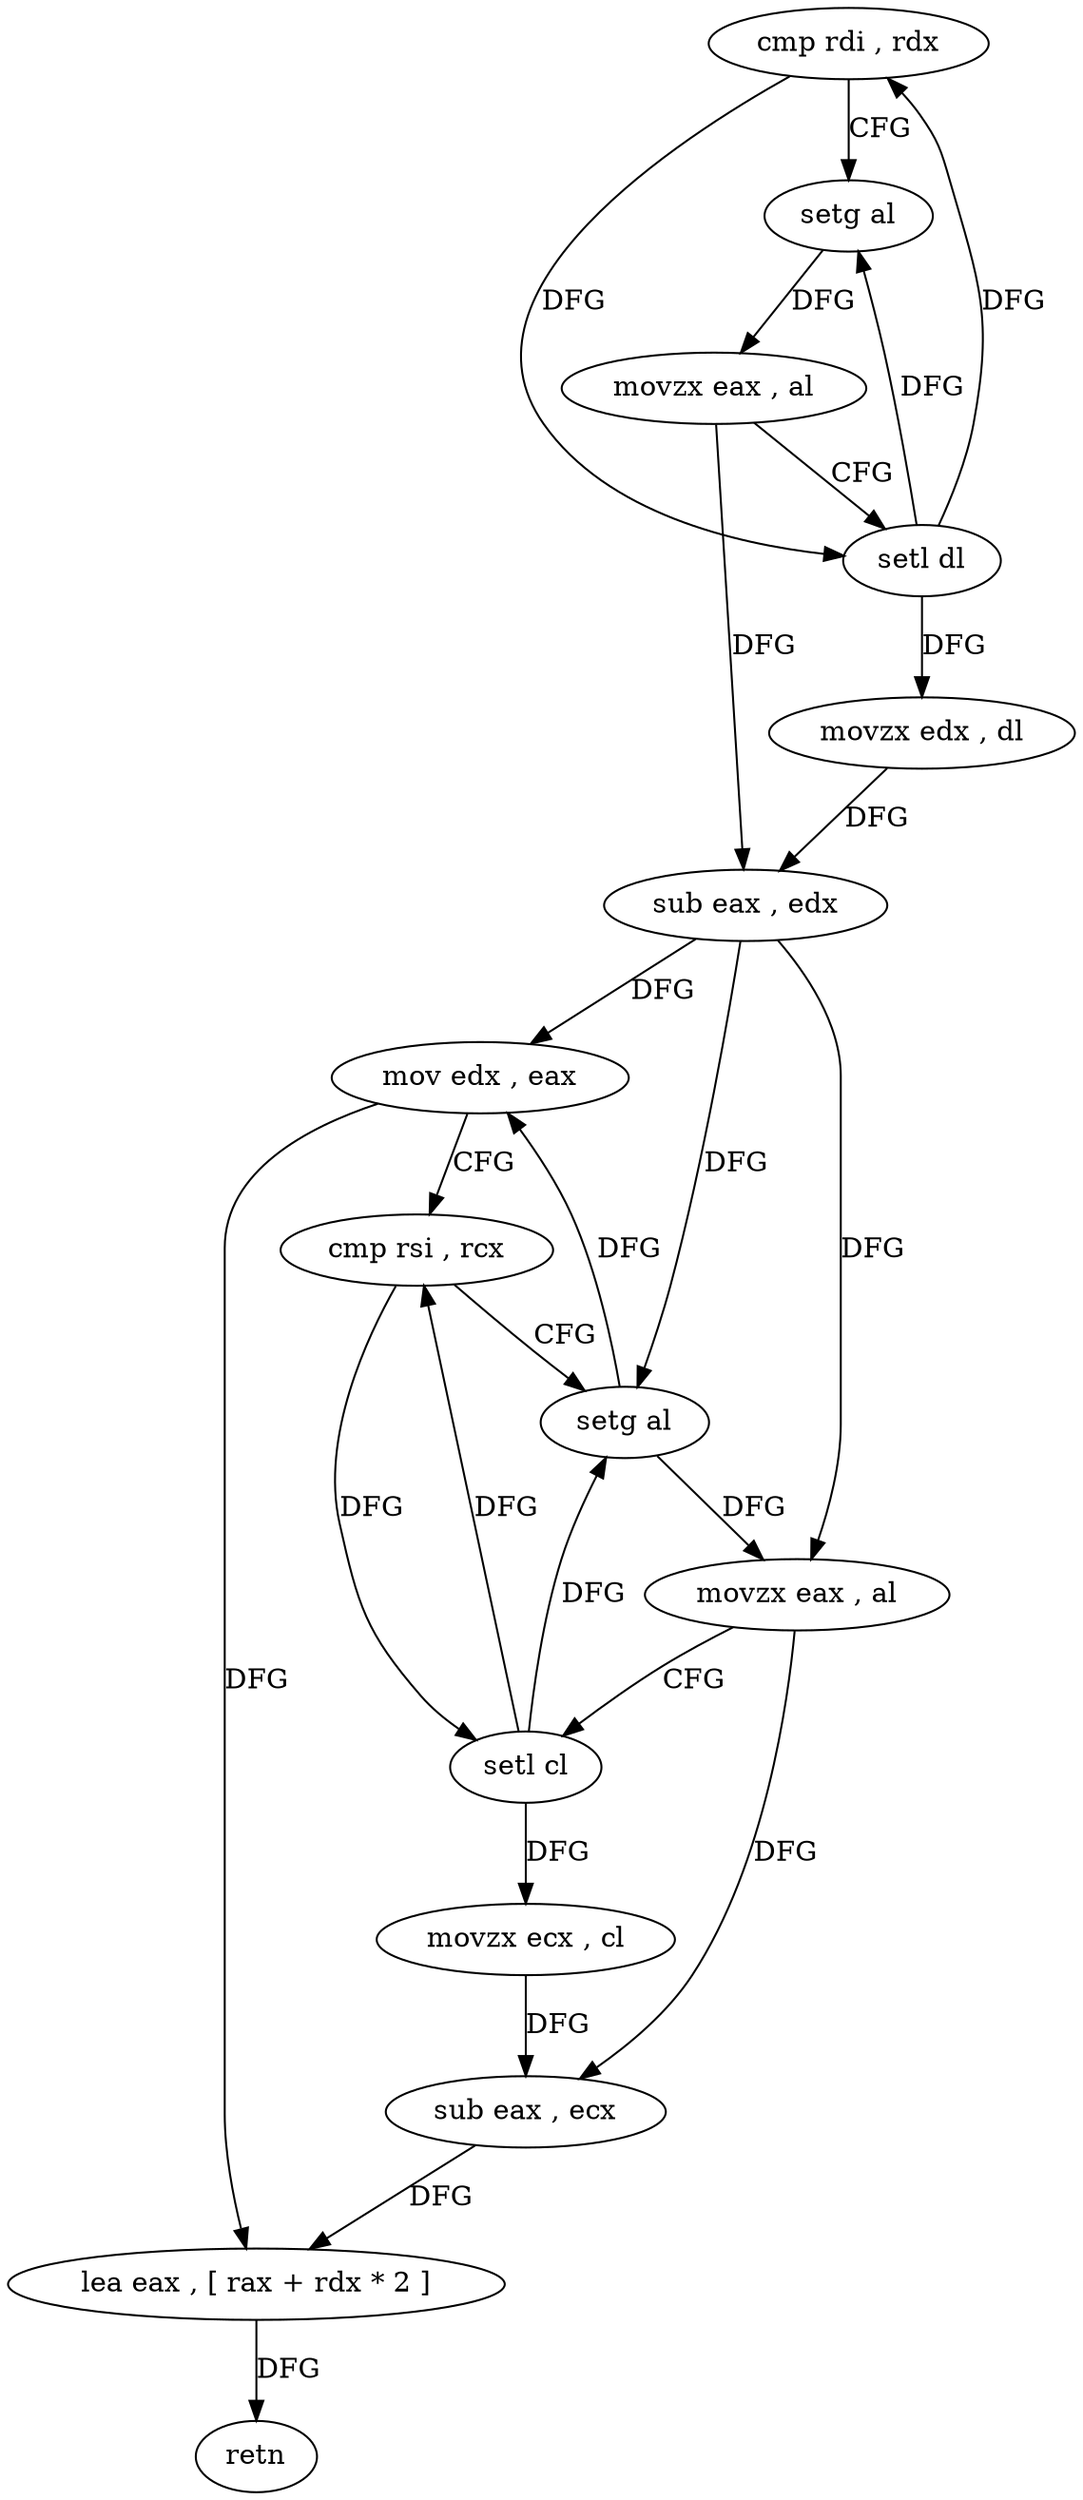 digraph "func" {
"277316" [label = "cmp rdi , rdx" ]
"277319" [label = "setg al" ]
"277322" [label = "movzx eax , al" ]
"277325" [label = "setl dl" ]
"277328" [label = "movzx edx , dl" ]
"277331" [label = "sub eax , edx" ]
"277333" [label = "mov edx , eax" ]
"277335" [label = "cmp rsi , rcx" ]
"277338" [label = "setg al" ]
"277341" [label = "movzx eax , al" ]
"277344" [label = "setl cl" ]
"277347" [label = "movzx ecx , cl" ]
"277350" [label = "sub eax , ecx" ]
"277352" [label = "lea eax , [ rax + rdx * 2 ]" ]
"277355" [label = "retn" ]
"277316" -> "277319" [ label = "CFG" ]
"277316" -> "277325" [ label = "DFG" ]
"277319" -> "277322" [ label = "DFG" ]
"277322" -> "277325" [ label = "CFG" ]
"277322" -> "277331" [ label = "DFG" ]
"277325" -> "277328" [ label = "DFG" ]
"277325" -> "277316" [ label = "DFG" ]
"277325" -> "277319" [ label = "DFG" ]
"277328" -> "277331" [ label = "DFG" ]
"277331" -> "277333" [ label = "DFG" ]
"277331" -> "277338" [ label = "DFG" ]
"277331" -> "277341" [ label = "DFG" ]
"277333" -> "277335" [ label = "CFG" ]
"277333" -> "277352" [ label = "DFG" ]
"277335" -> "277338" [ label = "CFG" ]
"277335" -> "277344" [ label = "DFG" ]
"277338" -> "277341" [ label = "DFG" ]
"277338" -> "277333" [ label = "DFG" ]
"277341" -> "277344" [ label = "CFG" ]
"277341" -> "277350" [ label = "DFG" ]
"277344" -> "277347" [ label = "DFG" ]
"277344" -> "277335" [ label = "DFG" ]
"277344" -> "277338" [ label = "DFG" ]
"277347" -> "277350" [ label = "DFG" ]
"277350" -> "277352" [ label = "DFG" ]
"277352" -> "277355" [ label = "DFG" ]
}
